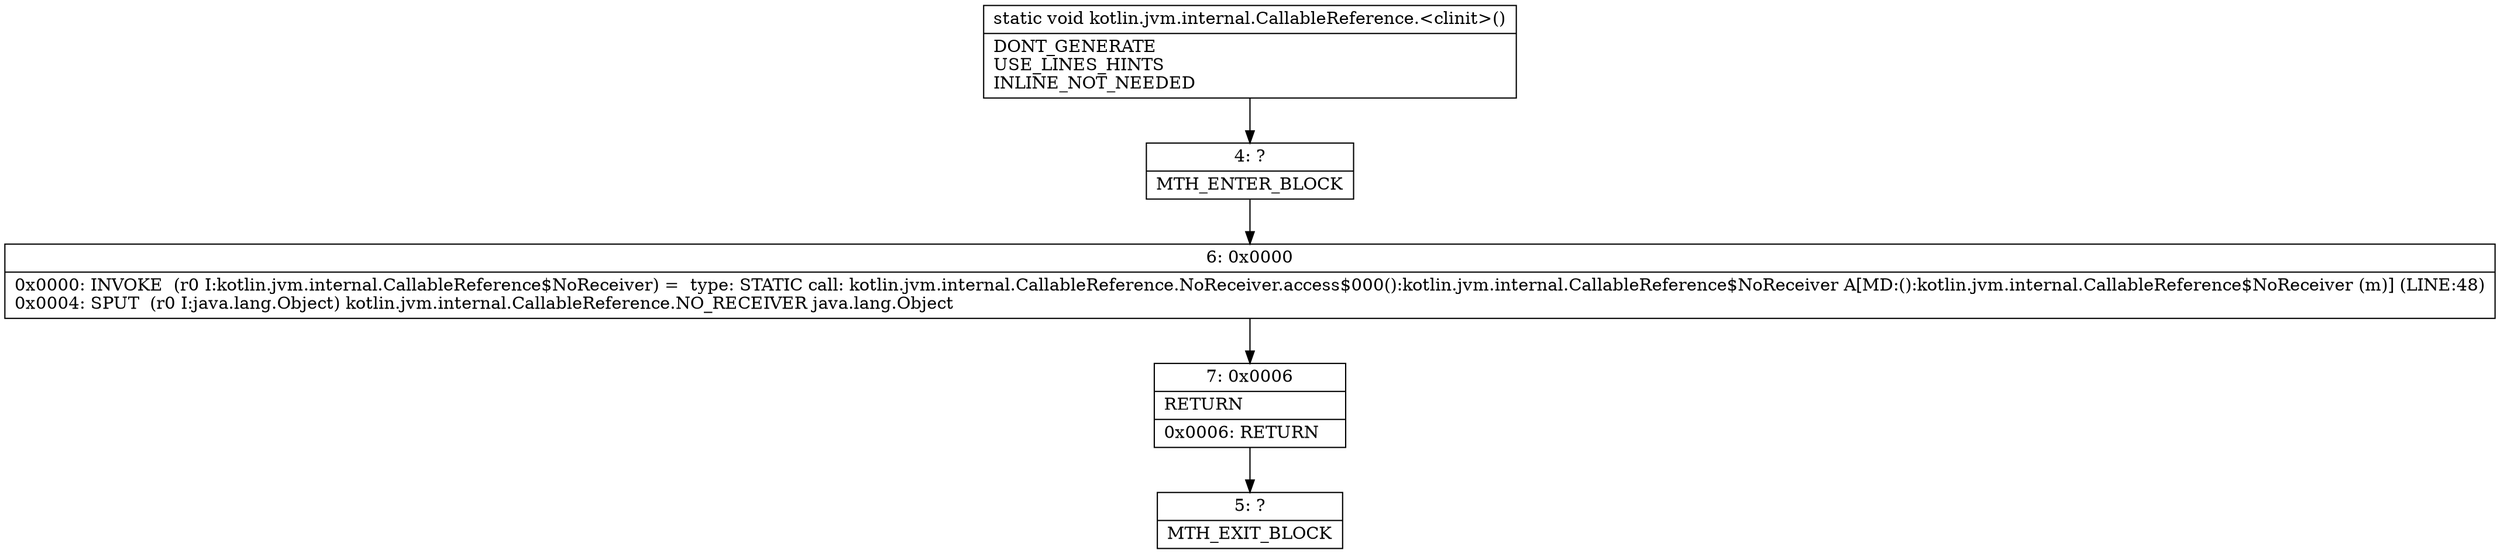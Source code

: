 digraph "CFG forkotlin.jvm.internal.CallableReference.\<clinit\>()V" {
Node_4 [shape=record,label="{4\:\ ?|MTH_ENTER_BLOCK\l}"];
Node_6 [shape=record,label="{6\:\ 0x0000|0x0000: INVOKE  (r0 I:kotlin.jvm.internal.CallableReference$NoReceiver) =  type: STATIC call: kotlin.jvm.internal.CallableReference.NoReceiver.access$000():kotlin.jvm.internal.CallableReference$NoReceiver A[MD:():kotlin.jvm.internal.CallableReference$NoReceiver (m)] (LINE:48)\l0x0004: SPUT  (r0 I:java.lang.Object) kotlin.jvm.internal.CallableReference.NO_RECEIVER java.lang.Object \l}"];
Node_7 [shape=record,label="{7\:\ 0x0006|RETURN\l|0x0006: RETURN   \l}"];
Node_5 [shape=record,label="{5\:\ ?|MTH_EXIT_BLOCK\l}"];
MethodNode[shape=record,label="{static void kotlin.jvm.internal.CallableReference.\<clinit\>()  | DONT_GENERATE\lUSE_LINES_HINTS\lINLINE_NOT_NEEDED\l}"];
MethodNode -> Node_4;Node_4 -> Node_6;
Node_6 -> Node_7;
Node_7 -> Node_5;
}

